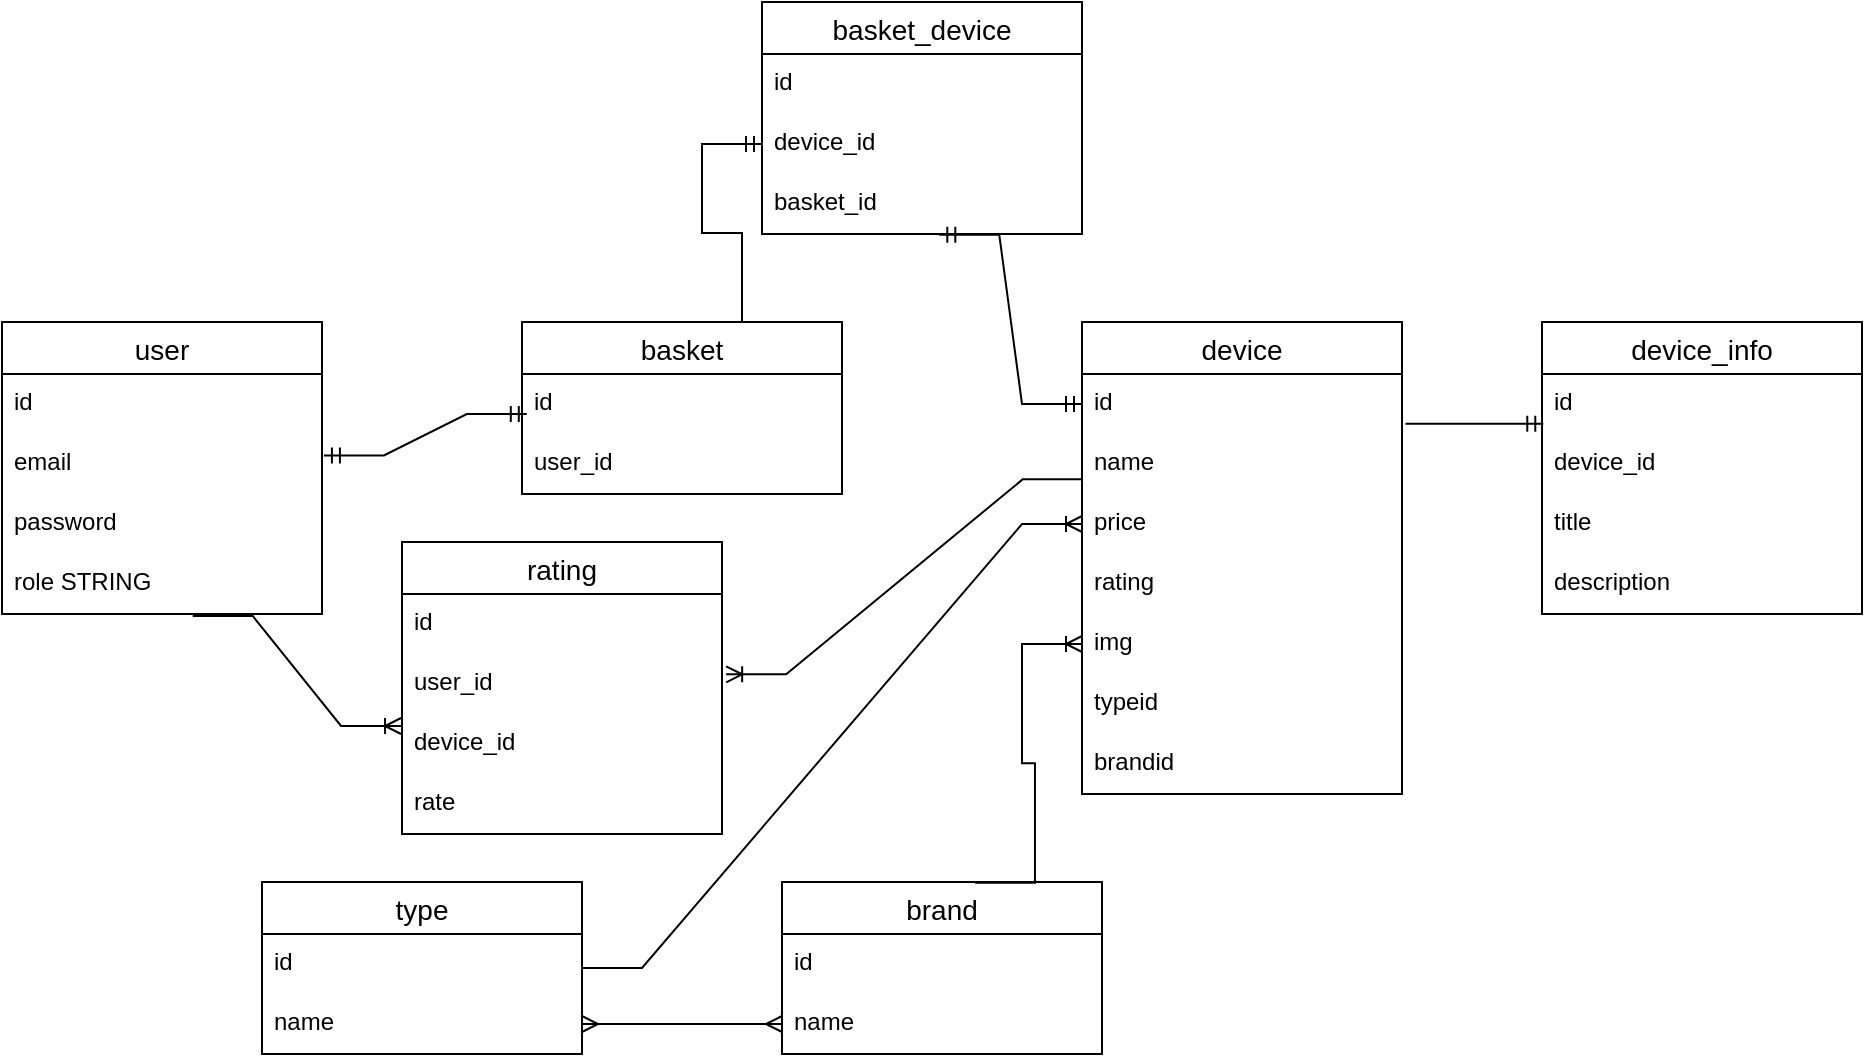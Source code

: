 <mxfile version="22.1.0" type="device">
  <diagram name="Страница — 1" id="U8AYINKUWW1rveMQuOu1">
    <mxGraphModel dx="1728" dy="658" grid="1" gridSize="10" guides="1" tooltips="1" connect="1" arrows="1" fold="1" page="1" pageScale="1" pageWidth="827" pageHeight="1169" math="0" shadow="0">
      <root>
        <mxCell id="0" />
        <mxCell id="1" parent="0" />
        <mxCell id="bmr2BHuwvPB8scCuRfpC-1" value="user" style="swimlane;fontStyle=0;childLayout=stackLayout;horizontal=1;startSize=26;horizontalStack=0;resizeParent=1;resizeParentMax=0;resizeLast=0;collapsible=1;marginBottom=0;align=center;fontSize=14;" vertex="1" parent="1">
          <mxGeometry x="100" y="360" width="160" height="146" as="geometry" />
        </mxCell>
        <mxCell id="bmr2BHuwvPB8scCuRfpC-2" value="id" style="text;strokeColor=none;fillColor=none;spacingLeft=4;spacingRight=4;overflow=hidden;rotatable=0;points=[[0,0.5],[1,0.5]];portConstraint=eastwest;fontSize=12;whiteSpace=wrap;html=1;" vertex="1" parent="bmr2BHuwvPB8scCuRfpC-1">
          <mxGeometry y="26" width="160" height="30" as="geometry" />
        </mxCell>
        <mxCell id="bmr2BHuwvPB8scCuRfpC-3" value="email" style="text;strokeColor=none;fillColor=none;spacingLeft=4;spacingRight=4;overflow=hidden;rotatable=0;points=[[0,0.5],[1,0.5]];portConstraint=eastwest;fontSize=12;whiteSpace=wrap;html=1;" vertex="1" parent="bmr2BHuwvPB8scCuRfpC-1">
          <mxGeometry y="56" width="160" height="30" as="geometry" />
        </mxCell>
        <mxCell id="bmr2BHuwvPB8scCuRfpC-4" value="password" style="text;strokeColor=none;fillColor=none;spacingLeft=4;spacingRight=4;overflow=hidden;rotatable=0;points=[[0,0.5],[1,0.5]];portConstraint=eastwest;fontSize=12;whiteSpace=wrap;html=1;" vertex="1" parent="bmr2BHuwvPB8scCuRfpC-1">
          <mxGeometry y="86" width="160" height="30" as="geometry" />
        </mxCell>
        <mxCell id="bmr2BHuwvPB8scCuRfpC-6" value="role STRING" style="text;strokeColor=none;fillColor=none;spacingLeft=4;spacingRight=4;overflow=hidden;rotatable=0;points=[[0,0.5],[1,0.5]];portConstraint=eastwest;fontSize=12;whiteSpace=wrap;html=1;" vertex="1" parent="bmr2BHuwvPB8scCuRfpC-1">
          <mxGeometry y="116" width="160" height="30" as="geometry" />
        </mxCell>
        <mxCell id="bmr2BHuwvPB8scCuRfpC-7" value="basket" style="swimlane;fontStyle=0;childLayout=stackLayout;horizontal=1;startSize=26;horizontalStack=0;resizeParent=1;resizeParentMax=0;resizeLast=0;collapsible=1;marginBottom=0;align=center;fontSize=14;" vertex="1" parent="1">
          <mxGeometry x="360" y="360" width="160" height="86" as="geometry" />
        </mxCell>
        <mxCell id="bmr2BHuwvPB8scCuRfpC-8" value="id" style="text;strokeColor=none;fillColor=none;spacingLeft=4;spacingRight=4;overflow=hidden;rotatable=0;points=[[0,0.5],[1,0.5]];portConstraint=eastwest;fontSize=12;whiteSpace=wrap;html=1;" vertex="1" parent="bmr2BHuwvPB8scCuRfpC-7">
          <mxGeometry y="26" width="160" height="30" as="geometry" />
        </mxCell>
        <mxCell id="bmr2BHuwvPB8scCuRfpC-9" value="user_id" style="text;strokeColor=none;fillColor=none;spacingLeft=4;spacingRight=4;overflow=hidden;rotatable=0;points=[[0,0.5],[1,0.5]];portConstraint=eastwest;fontSize=12;whiteSpace=wrap;html=1;" vertex="1" parent="bmr2BHuwvPB8scCuRfpC-7">
          <mxGeometry y="56" width="160" height="30" as="geometry" />
        </mxCell>
        <mxCell id="bmr2BHuwvPB8scCuRfpC-12" value="" style="edgeStyle=entityRelationEdgeStyle;fontSize=12;html=1;endArrow=ERmandOne;startArrow=ERmandOne;rounded=0;entryX=0.015;entryY=0.668;entryDx=0;entryDy=0;entryPerimeter=0;exitX=1.006;exitY=0.357;exitDx=0;exitDy=0;exitPerimeter=0;" edge="1" parent="1" source="bmr2BHuwvPB8scCuRfpC-3" target="bmr2BHuwvPB8scCuRfpC-8">
          <mxGeometry width="100" height="100" relative="1" as="geometry">
            <mxPoint x="262" y="443" as="sourcePoint" />
            <mxPoint x="414" y="430" as="targetPoint" />
          </mxGeometry>
        </mxCell>
        <mxCell id="bmr2BHuwvPB8scCuRfpC-13" value="device" style="swimlane;fontStyle=0;childLayout=stackLayout;horizontal=1;startSize=26;horizontalStack=0;resizeParent=1;resizeParentMax=0;resizeLast=0;collapsible=1;marginBottom=0;align=center;fontSize=14;" vertex="1" parent="1">
          <mxGeometry x="640" y="360" width="160" height="236" as="geometry" />
        </mxCell>
        <mxCell id="bmr2BHuwvPB8scCuRfpC-14" value="id" style="text;strokeColor=none;fillColor=none;spacingLeft=4;spacingRight=4;overflow=hidden;rotatable=0;points=[[0,0.5],[1,0.5]];portConstraint=eastwest;fontSize=12;whiteSpace=wrap;html=1;" vertex="1" parent="bmr2BHuwvPB8scCuRfpC-13">
          <mxGeometry y="26" width="160" height="30" as="geometry" />
        </mxCell>
        <mxCell id="bmr2BHuwvPB8scCuRfpC-15" value="name&lt;br&gt;" style="text;strokeColor=none;fillColor=none;spacingLeft=4;spacingRight=4;overflow=hidden;rotatable=0;points=[[0,0.5],[1,0.5]];portConstraint=eastwest;fontSize=12;whiteSpace=wrap;html=1;" vertex="1" parent="bmr2BHuwvPB8scCuRfpC-13">
          <mxGeometry y="56" width="160" height="30" as="geometry" />
        </mxCell>
        <mxCell id="bmr2BHuwvPB8scCuRfpC-17" value="price" style="text;strokeColor=none;fillColor=none;spacingLeft=4;spacingRight=4;overflow=hidden;rotatable=0;points=[[0,0.5],[1,0.5]];portConstraint=eastwest;fontSize=12;whiteSpace=wrap;html=1;" vertex="1" parent="bmr2BHuwvPB8scCuRfpC-13">
          <mxGeometry y="86" width="160" height="30" as="geometry" />
        </mxCell>
        <mxCell id="bmr2BHuwvPB8scCuRfpC-16" value="rating" style="text;strokeColor=none;fillColor=none;spacingLeft=4;spacingRight=4;overflow=hidden;rotatable=0;points=[[0,0.5],[1,0.5]];portConstraint=eastwest;fontSize=12;whiteSpace=wrap;html=1;" vertex="1" parent="bmr2BHuwvPB8scCuRfpC-13">
          <mxGeometry y="116" width="160" height="30" as="geometry" />
        </mxCell>
        <mxCell id="bmr2BHuwvPB8scCuRfpC-18" value="img" style="text;strokeColor=none;fillColor=none;spacingLeft=4;spacingRight=4;overflow=hidden;rotatable=0;points=[[0,0.5],[1,0.5]];portConstraint=eastwest;fontSize=12;whiteSpace=wrap;html=1;" vertex="1" parent="bmr2BHuwvPB8scCuRfpC-13">
          <mxGeometry y="146" width="160" height="30" as="geometry" />
        </mxCell>
        <mxCell id="bmr2BHuwvPB8scCuRfpC-19" value="typeid" style="text;strokeColor=none;fillColor=none;spacingLeft=4;spacingRight=4;overflow=hidden;rotatable=0;points=[[0,0.5],[1,0.5]];portConstraint=eastwest;fontSize=12;whiteSpace=wrap;html=1;" vertex="1" parent="bmr2BHuwvPB8scCuRfpC-13">
          <mxGeometry y="176" width="160" height="30" as="geometry" />
        </mxCell>
        <mxCell id="bmr2BHuwvPB8scCuRfpC-20" value="brandid" style="text;strokeColor=none;fillColor=none;spacingLeft=4;spacingRight=4;overflow=hidden;rotatable=0;points=[[0,0.5],[1,0.5]];portConstraint=eastwest;fontSize=12;whiteSpace=wrap;html=1;" vertex="1" parent="bmr2BHuwvPB8scCuRfpC-13">
          <mxGeometry y="206" width="160" height="30" as="geometry" />
        </mxCell>
        <mxCell id="bmr2BHuwvPB8scCuRfpC-21" value="type" style="swimlane;fontStyle=0;childLayout=stackLayout;horizontal=1;startSize=26;horizontalStack=0;resizeParent=1;resizeParentMax=0;resizeLast=0;collapsible=1;marginBottom=0;align=center;fontSize=14;" vertex="1" parent="1">
          <mxGeometry x="230" y="640" width="160" height="86" as="geometry" />
        </mxCell>
        <mxCell id="bmr2BHuwvPB8scCuRfpC-22" value="id" style="text;strokeColor=none;fillColor=none;spacingLeft=4;spacingRight=4;overflow=hidden;rotatable=0;points=[[0,0.5],[1,0.5]];portConstraint=eastwest;fontSize=12;whiteSpace=wrap;html=1;" vertex="1" parent="bmr2BHuwvPB8scCuRfpC-21">
          <mxGeometry y="26" width="160" height="30" as="geometry" />
        </mxCell>
        <mxCell id="bmr2BHuwvPB8scCuRfpC-23" value="name" style="text;strokeColor=none;fillColor=none;spacingLeft=4;spacingRight=4;overflow=hidden;rotatable=0;points=[[0,0.5],[1,0.5]];portConstraint=eastwest;fontSize=12;whiteSpace=wrap;html=1;" vertex="1" parent="bmr2BHuwvPB8scCuRfpC-21">
          <mxGeometry y="56" width="160" height="30" as="geometry" />
        </mxCell>
        <mxCell id="bmr2BHuwvPB8scCuRfpC-25" value="brand" style="swimlane;fontStyle=0;childLayout=stackLayout;horizontal=1;startSize=26;horizontalStack=0;resizeParent=1;resizeParentMax=0;resizeLast=0;collapsible=1;marginBottom=0;align=center;fontSize=14;" vertex="1" parent="1">
          <mxGeometry x="490" y="640" width="160" height="86" as="geometry" />
        </mxCell>
        <mxCell id="bmr2BHuwvPB8scCuRfpC-26" value="id" style="text;strokeColor=none;fillColor=none;spacingLeft=4;spacingRight=4;overflow=hidden;rotatable=0;points=[[0,0.5],[1,0.5]];portConstraint=eastwest;fontSize=12;whiteSpace=wrap;html=1;" vertex="1" parent="bmr2BHuwvPB8scCuRfpC-25">
          <mxGeometry y="26" width="160" height="30" as="geometry" />
        </mxCell>
        <mxCell id="bmr2BHuwvPB8scCuRfpC-27" value="name" style="text;strokeColor=none;fillColor=none;spacingLeft=4;spacingRight=4;overflow=hidden;rotatable=0;points=[[0,0.5],[1,0.5]];portConstraint=eastwest;fontSize=12;whiteSpace=wrap;html=1;" vertex="1" parent="bmr2BHuwvPB8scCuRfpC-25">
          <mxGeometry y="56" width="160" height="30" as="geometry" />
        </mxCell>
        <mxCell id="bmr2BHuwvPB8scCuRfpC-29" value="" style="edgeStyle=entityRelationEdgeStyle;fontSize=12;html=1;endArrow=ERoneToMany;rounded=0;entryX=0;entryY=0.5;entryDx=0;entryDy=0;" edge="1" parent="1" source="bmr2BHuwvPB8scCuRfpC-21" target="bmr2BHuwvPB8scCuRfpC-17">
          <mxGeometry width="100" height="100" relative="1" as="geometry">
            <mxPoint x="440" y="510" as="sourcePoint" />
            <mxPoint x="540" y="410" as="targetPoint" />
            <Array as="points">
              <mxPoint x="470" y="530" />
              <mxPoint x="460" y="520" />
              <mxPoint x="460" y="520" />
              <mxPoint x="480" y="530" />
            </Array>
          </mxGeometry>
        </mxCell>
        <mxCell id="bmr2BHuwvPB8scCuRfpC-31" value="" style="edgeStyle=entityRelationEdgeStyle;fontSize=12;html=1;endArrow=ERoneToMany;rounded=0;exitX=0.603;exitY=0.004;exitDx=0;exitDy=0;exitPerimeter=0;" edge="1" parent="1" source="bmr2BHuwvPB8scCuRfpC-25" target="bmr2BHuwvPB8scCuRfpC-18">
          <mxGeometry width="100" height="100" relative="1" as="geometry">
            <mxPoint x="440" y="580" as="sourcePoint" />
            <mxPoint x="540" y="480" as="targetPoint" />
          </mxGeometry>
        </mxCell>
        <mxCell id="bmr2BHuwvPB8scCuRfpC-32" value="" style="edgeStyle=entityRelationEdgeStyle;fontSize=12;html=1;endArrow=ERmany;startArrow=ERmany;rounded=0;exitX=1;exitY=0.5;exitDx=0;exitDy=0;" edge="1" parent="1" source="bmr2BHuwvPB8scCuRfpC-23" target="bmr2BHuwvPB8scCuRfpC-27">
          <mxGeometry width="100" height="100" relative="1" as="geometry">
            <mxPoint x="440" y="580" as="sourcePoint" />
            <mxPoint x="540" y="480" as="targetPoint" />
          </mxGeometry>
        </mxCell>
        <mxCell id="bmr2BHuwvPB8scCuRfpC-33" value="device_info" style="swimlane;fontStyle=0;childLayout=stackLayout;horizontal=1;startSize=26;horizontalStack=0;resizeParent=1;resizeParentMax=0;resizeLast=0;collapsible=1;marginBottom=0;align=center;fontSize=14;" vertex="1" parent="1">
          <mxGeometry x="870" y="360" width="160" height="146" as="geometry" />
        </mxCell>
        <mxCell id="bmr2BHuwvPB8scCuRfpC-34" value="id" style="text;strokeColor=none;fillColor=none;spacingLeft=4;spacingRight=4;overflow=hidden;rotatable=0;points=[[0,0.5],[1,0.5]];portConstraint=eastwest;fontSize=12;whiteSpace=wrap;html=1;" vertex="1" parent="bmr2BHuwvPB8scCuRfpC-33">
          <mxGeometry y="26" width="160" height="30" as="geometry" />
        </mxCell>
        <mxCell id="bmr2BHuwvPB8scCuRfpC-35" value="device_id" style="text;strokeColor=none;fillColor=none;spacingLeft=4;spacingRight=4;overflow=hidden;rotatable=0;points=[[0,0.5],[1,0.5]];portConstraint=eastwest;fontSize=12;whiteSpace=wrap;html=1;" vertex="1" parent="bmr2BHuwvPB8scCuRfpC-33">
          <mxGeometry y="56" width="160" height="30" as="geometry" />
        </mxCell>
        <mxCell id="bmr2BHuwvPB8scCuRfpC-36" value="title" style="text;strokeColor=none;fillColor=none;spacingLeft=4;spacingRight=4;overflow=hidden;rotatable=0;points=[[0,0.5],[1,0.5]];portConstraint=eastwest;fontSize=12;whiteSpace=wrap;html=1;" vertex="1" parent="bmr2BHuwvPB8scCuRfpC-33">
          <mxGeometry y="86" width="160" height="30" as="geometry" />
        </mxCell>
        <mxCell id="bmr2BHuwvPB8scCuRfpC-38" value="description" style="text;strokeColor=none;fillColor=none;spacingLeft=4;spacingRight=4;overflow=hidden;rotatable=0;points=[[0,0.5],[1,0.5]];portConstraint=eastwest;fontSize=12;whiteSpace=wrap;html=1;" vertex="1" parent="bmr2BHuwvPB8scCuRfpC-33">
          <mxGeometry y="116" width="160" height="30" as="geometry" />
        </mxCell>
        <mxCell id="bmr2BHuwvPB8scCuRfpC-37" value="" style="edgeStyle=entityRelationEdgeStyle;fontSize=12;html=1;endArrow=ERmandOne;rounded=0;exitX=1.011;exitY=0.829;exitDx=0;exitDy=0;exitPerimeter=0;entryX=0.004;entryY=0.829;entryDx=0;entryDy=0;entryPerimeter=0;" edge="1" parent="1" source="bmr2BHuwvPB8scCuRfpC-14" target="bmr2BHuwvPB8scCuRfpC-34">
          <mxGeometry width="100" height="100" relative="1" as="geometry">
            <mxPoint x="440" y="580" as="sourcePoint" />
            <mxPoint x="540" y="480" as="targetPoint" />
          </mxGeometry>
        </mxCell>
        <mxCell id="bmr2BHuwvPB8scCuRfpC-39" value="basket_device" style="swimlane;fontStyle=0;childLayout=stackLayout;horizontal=1;startSize=26;horizontalStack=0;resizeParent=1;resizeParentMax=0;resizeLast=0;collapsible=1;marginBottom=0;align=center;fontSize=14;" vertex="1" parent="1">
          <mxGeometry x="480" y="200" width="160" height="116" as="geometry" />
        </mxCell>
        <mxCell id="bmr2BHuwvPB8scCuRfpC-40" value="id" style="text;strokeColor=none;fillColor=none;spacingLeft=4;spacingRight=4;overflow=hidden;rotatable=0;points=[[0,0.5],[1,0.5]];portConstraint=eastwest;fontSize=12;whiteSpace=wrap;html=1;" vertex="1" parent="bmr2BHuwvPB8scCuRfpC-39">
          <mxGeometry y="26" width="160" height="30" as="geometry" />
        </mxCell>
        <mxCell id="bmr2BHuwvPB8scCuRfpC-41" value="device_id" style="text;strokeColor=none;fillColor=none;spacingLeft=4;spacingRight=4;overflow=hidden;rotatable=0;points=[[0,0.5],[1,0.5]];portConstraint=eastwest;fontSize=12;whiteSpace=wrap;html=1;" vertex="1" parent="bmr2BHuwvPB8scCuRfpC-39">
          <mxGeometry y="56" width="160" height="30" as="geometry" />
        </mxCell>
        <mxCell id="bmr2BHuwvPB8scCuRfpC-42" value="basket_id" style="text;strokeColor=none;fillColor=none;spacingLeft=4;spacingRight=4;overflow=hidden;rotatable=0;points=[[0,0.5],[1,0.5]];portConstraint=eastwest;fontSize=12;whiteSpace=wrap;html=1;" vertex="1" parent="bmr2BHuwvPB8scCuRfpC-39">
          <mxGeometry y="86" width="160" height="30" as="geometry" />
        </mxCell>
        <mxCell id="bmr2BHuwvPB8scCuRfpC-43" value="" style="edgeStyle=entityRelationEdgeStyle;fontSize=12;html=1;endArrow=ERmandOne;rounded=0;entryX=0;entryY=0.5;entryDx=0;entryDy=0;exitX=0.5;exitY=0;exitDx=0;exitDy=0;" edge="1" parent="1" source="bmr2BHuwvPB8scCuRfpC-7" target="bmr2BHuwvPB8scCuRfpC-41">
          <mxGeometry width="100" height="100" relative="1" as="geometry">
            <mxPoint x="440" y="440" as="sourcePoint" />
            <mxPoint x="540" y="340" as="targetPoint" />
          </mxGeometry>
        </mxCell>
        <mxCell id="bmr2BHuwvPB8scCuRfpC-44" value="" style="edgeStyle=entityRelationEdgeStyle;fontSize=12;html=1;endArrow=ERmandOne;startArrow=ERmandOne;rounded=0;entryX=0;entryY=0.5;entryDx=0;entryDy=0;exitX=0.554;exitY=1.013;exitDx=0;exitDy=0;exitPerimeter=0;" edge="1" parent="1" source="bmr2BHuwvPB8scCuRfpC-42" target="bmr2BHuwvPB8scCuRfpC-14">
          <mxGeometry width="100" height="100" relative="1" as="geometry">
            <mxPoint x="440" y="440" as="sourcePoint" />
            <mxPoint x="540" y="340" as="targetPoint" />
          </mxGeometry>
        </mxCell>
        <mxCell id="bmr2BHuwvPB8scCuRfpC-45" value="rating" style="swimlane;fontStyle=0;childLayout=stackLayout;horizontal=1;startSize=26;horizontalStack=0;resizeParent=1;resizeParentMax=0;resizeLast=0;collapsible=1;marginBottom=0;align=center;fontSize=14;" vertex="1" parent="1">
          <mxGeometry x="300" y="470" width="160" height="146" as="geometry" />
        </mxCell>
        <mxCell id="bmr2BHuwvPB8scCuRfpC-46" value="id" style="text;strokeColor=none;fillColor=none;spacingLeft=4;spacingRight=4;overflow=hidden;rotatable=0;points=[[0,0.5],[1,0.5]];portConstraint=eastwest;fontSize=12;whiteSpace=wrap;html=1;" vertex="1" parent="bmr2BHuwvPB8scCuRfpC-45">
          <mxGeometry y="26" width="160" height="30" as="geometry" />
        </mxCell>
        <mxCell id="bmr2BHuwvPB8scCuRfpC-47" value="user_id" style="text;strokeColor=none;fillColor=none;spacingLeft=4;spacingRight=4;overflow=hidden;rotatable=0;points=[[0,0.5],[1,0.5]];portConstraint=eastwest;fontSize=12;whiteSpace=wrap;html=1;" vertex="1" parent="bmr2BHuwvPB8scCuRfpC-45">
          <mxGeometry y="56" width="160" height="30" as="geometry" />
        </mxCell>
        <mxCell id="bmr2BHuwvPB8scCuRfpC-48" value="device_id" style="text;strokeColor=none;fillColor=none;spacingLeft=4;spacingRight=4;overflow=hidden;rotatable=0;points=[[0,0.5],[1,0.5]];portConstraint=eastwest;fontSize=12;whiteSpace=wrap;html=1;" vertex="1" parent="bmr2BHuwvPB8scCuRfpC-45">
          <mxGeometry y="86" width="160" height="30" as="geometry" />
        </mxCell>
        <mxCell id="bmr2BHuwvPB8scCuRfpC-49" value="rate" style="text;strokeColor=none;fillColor=none;spacingLeft=4;spacingRight=4;overflow=hidden;rotatable=0;points=[[0,0.5],[1,0.5]];portConstraint=eastwest;fontSize=12;whiteSpace=wrap;html=1;" vertex="1" parent="bmr2BHuwvPB8scCuRfpC-45">
          <mxGeometry y="116" width="160" height="30" as="geometry" />
        </mxCell>
        <mxCell id="bmr2BHuwvPB8scCuRfpC-50" value="" style="edgeStyle=entityRelationEdgeStyle;fontSize=12;html=1;endArrow=ERoneToMany;rounded=0;exitX=0.596;exitY=1.033;exitDx=0;exitDy=0;exitPerimeter=0;entryX=-0.003;entryY=0.2;entryDx=0;entryDy=0;entryPerimeter=0;" edge="1" parent="1" source="bmr2BHuwvPB8scCuRfpC-6" target="bmr2BHuwvPB8scCuRfpC-48">
          <mxGeometry width="100" height="100" relative="1" as="geometry">
            <mxPoint x="460" y="550" as="sourcePoint" />
            <mxPoint x="560" y="450" as="targetPoint" />
          </mxGeometry>
        </mxCell>
        <mxCell id="bmr2BHuwvPB8scCuRfpC-51" value="" style="edgeStyle=entityRelationEdgeStyle;fontSize=12;html=1;endArrow=ERoneToMany;rounded=0;exitX=0.002;exitY=0.756;exitDx=0;exitDy=0;exitPerimeter=0;entryX=1.013;entryY=0.339;entryDx=0;entryDy=0;entryPerimeter=0;" edge="1" parent="1" source="bmr2BHuwvPB8scCuRfpC-15" target="bmr2BHuwvPB8scCuRfpC-47">
          <mxGeometry width="100" height="100" relative="1" as="geometry">
            <mxPoint x="460" y="550" as="sourcePoint" />
            <mxPoint x="560" y="450" as="targetPoint" />
          </mxGeometry>
        </mxCell>
      </root>
    </mxGraphModel>
  </diagram>
</mxfile>
